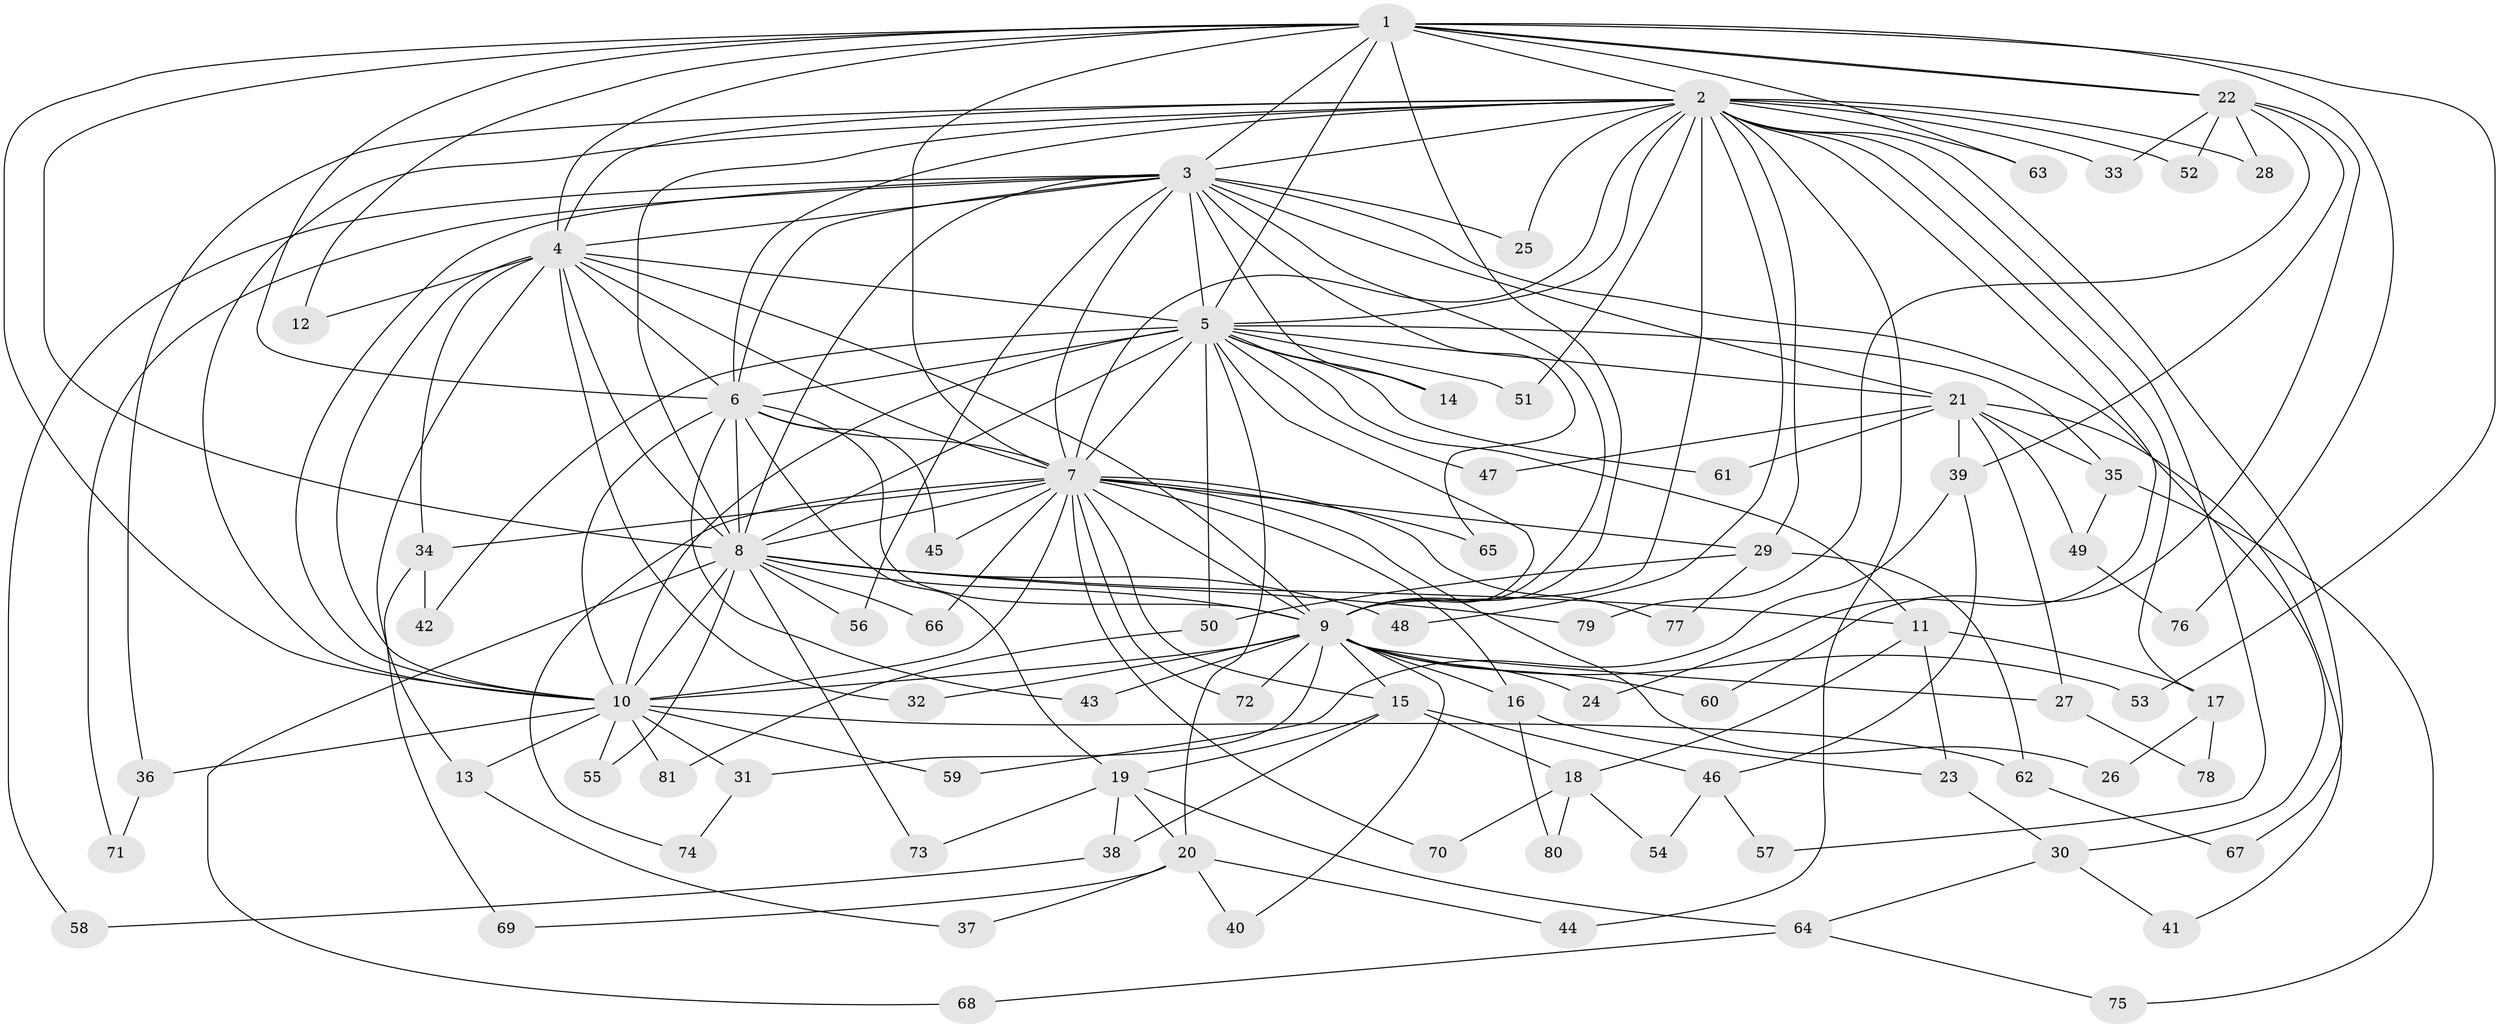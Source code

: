 // Generated by graph-tools (version 1.1) at 2025/11/02/27/25 16:11:03]
// undirected, 81 vertices, 187 edges
graph export_dot {
graph [start="1"]
  node [color=gray90,style=filled];
  1;
  2;
  3;
  4;
  5;
  6;
  7;
  8;
  9;
  10;
  11;
  12;
  13;
  14;
  15;
  16;
  17;
  18;
  19;
  20;
  21;
  22;
  23;
  24;
  25;
  26;
  27;
  28;
  29;
  30;
  31;
  32;
  33;
  34;
  35;
  36;
  37;
  38;
  39;
  40;
  41;
  42;
  43;
  44;
  45;
  46;
  47;
  48;
  49;
  50;
  51;
  52;
  53;
  54;
  55;
  56;
  57;
  58;
  59;
  60;
  61;
  62;
  63;
  64;
  65;
  66;
  67;
  68;
  69;
  70;
  71;
  72;
  73;
  74;
  75;
  76;
  77;
  78;
  79;
  80;
  81;
  1 -- 2;
  1 -- 3;
  1 -- 4;
  1 -- 5;
  1 -- 6;
  1 -- 7;
  1 -- 8;
  1 -- 9;
  1 -- 10;
  1 -- 12;
  1 -- 22;
  1 -- 22;
  1 -- 53;
  1 -- 63;
  1 -- 76;
  2 -- 3;
  2 -- 4;
  2 -- 5;
  2 -- 6;
  2 -- 7;
  2 -- 8;
  2 -- 9;
  2 -- 10;
  2 -- 17;
  2 -- 24;
  2 -- 25;
  2 -- 28;
  2 -- 29;
  2 -- 33;
  2 -- 36;
  2 -- 44;
  2 -- 48;
  2 -- 51;
  2 -- 52;
  2 -- 57;
  2 -- 63;
  2 -- 67;
  3 -- 4;
  3 -- 5;
  3 -- 6;
  3 -- 7;
  3 -- 8;
  3 -- 9;
  3 -- 10;
  3 -- 14;
  3 -- 21;
  3 -- 25;
  3 -- 30;
  3 -- 56;
  3 -- 58;
  3 -- 65;
  3 -- 71;
  4 -- 5;
  4 -- 6;
  4 -- 7;
  4 -- 8;
  4 -- 9;
  4 -- 10;
  4 -- 12;
  4 -- 13;
  4 -- 32;
  4 -- 34;
  5 -- 6;
  5 -- 7;
  5 -- 8;
  5 -- 9;
  5 -- 10;
  5 -- 11;
  5 -- 14;
  5 -- 20;
  5 -- 21;
  5 -- 35;
  5 -- 42;
  5 -- 47;
  5 -- 50;
  5 -- 51;
  5 -- 61;
  6 -- 7;
  6 -- 8;
  6 -- 9;
  6 -- 10;
  6 -- 19;
  6 -- 43;
  6 -- 45;
  7 -- 8;
  7 -- 9;
  7 -- 10;
  7 -- 15;
  7 -- 16;
  7 -- 26;
  7 -- 29;
  7 -- 34;
  7 -- 45;
  7 -- 65;
  7 -- 66;
  7 -- 70;
  7 -- 72;
  7 -- 74;
  7 -- 77;
  8 -- 9;
  8 -- 10;
  8 -- 11;
  8 -- 48;
  8 -- 55;
  8 -- 56;
  8 -- 66;
  8 -- 68;
  8 -- 73;
  8 -- 79;
  9 -- 10;
  9 -- 15;
  9 -- 16;
  9 -- 24;
  9 -- 27;
  9 -- 31;
  9 -- 32;
  9 -- 40;
  9 -- 43;
  9 -- 53;
  9 -- 60;
  9 -- 72;
  10 -- 13;
  10 -- 31;
  10 -- 36;
  10 -- 55;
  10 -- 59;
  10 -- 62;
  10 -- 81;
  11 -- 17;
  11 -- 18;
  11 -- 23;
  13 -- 37;
  15 -- 18;
  15 -- 19;
  15 -- 38;
  15 -- 46;
  16 -- 23;
  16 -- 80;
  17 -- 26;
  17 -- 78;
  18 -- 54;
  18 -- 70;
  18 -- 80;
  19 -- 20;
  19 -- 38;
  19 -- 64;
  19 -- 73;
  20 -- 37;
  20 -- 40;
  20 -- 44;
  20 -- 69;
  21 -- 27;
  21 -- 35;
  21 -- 39;
  21 -- 41;
  21 -- 47;
  21 -- 49;
  21 -- 61;
  22 -- 28;
  22 -- 33;
  22 -- 39;
  22 -- 52;
  22 -- 60;
  22 -- 79;
  23 -- 30;
  27 -- 78;
  29 -- 50;
  29 -- 62;
  29 -- 77;
  30 -- 41;
  30 -- 64;
  31 -- 74;
  34 -- 42;
  34 -- 69;
  35 -- 49;
  35 -- 75;
  36 -- 71;
  38 -- 58;
  39 -- 46;
  39 -- 59;
  46 -- 54;
  46 -- 57;
  49 -- 76;
  50 -- 81;
  62 -- 67;
  64 -- 68;
  64 -- 75;
}
